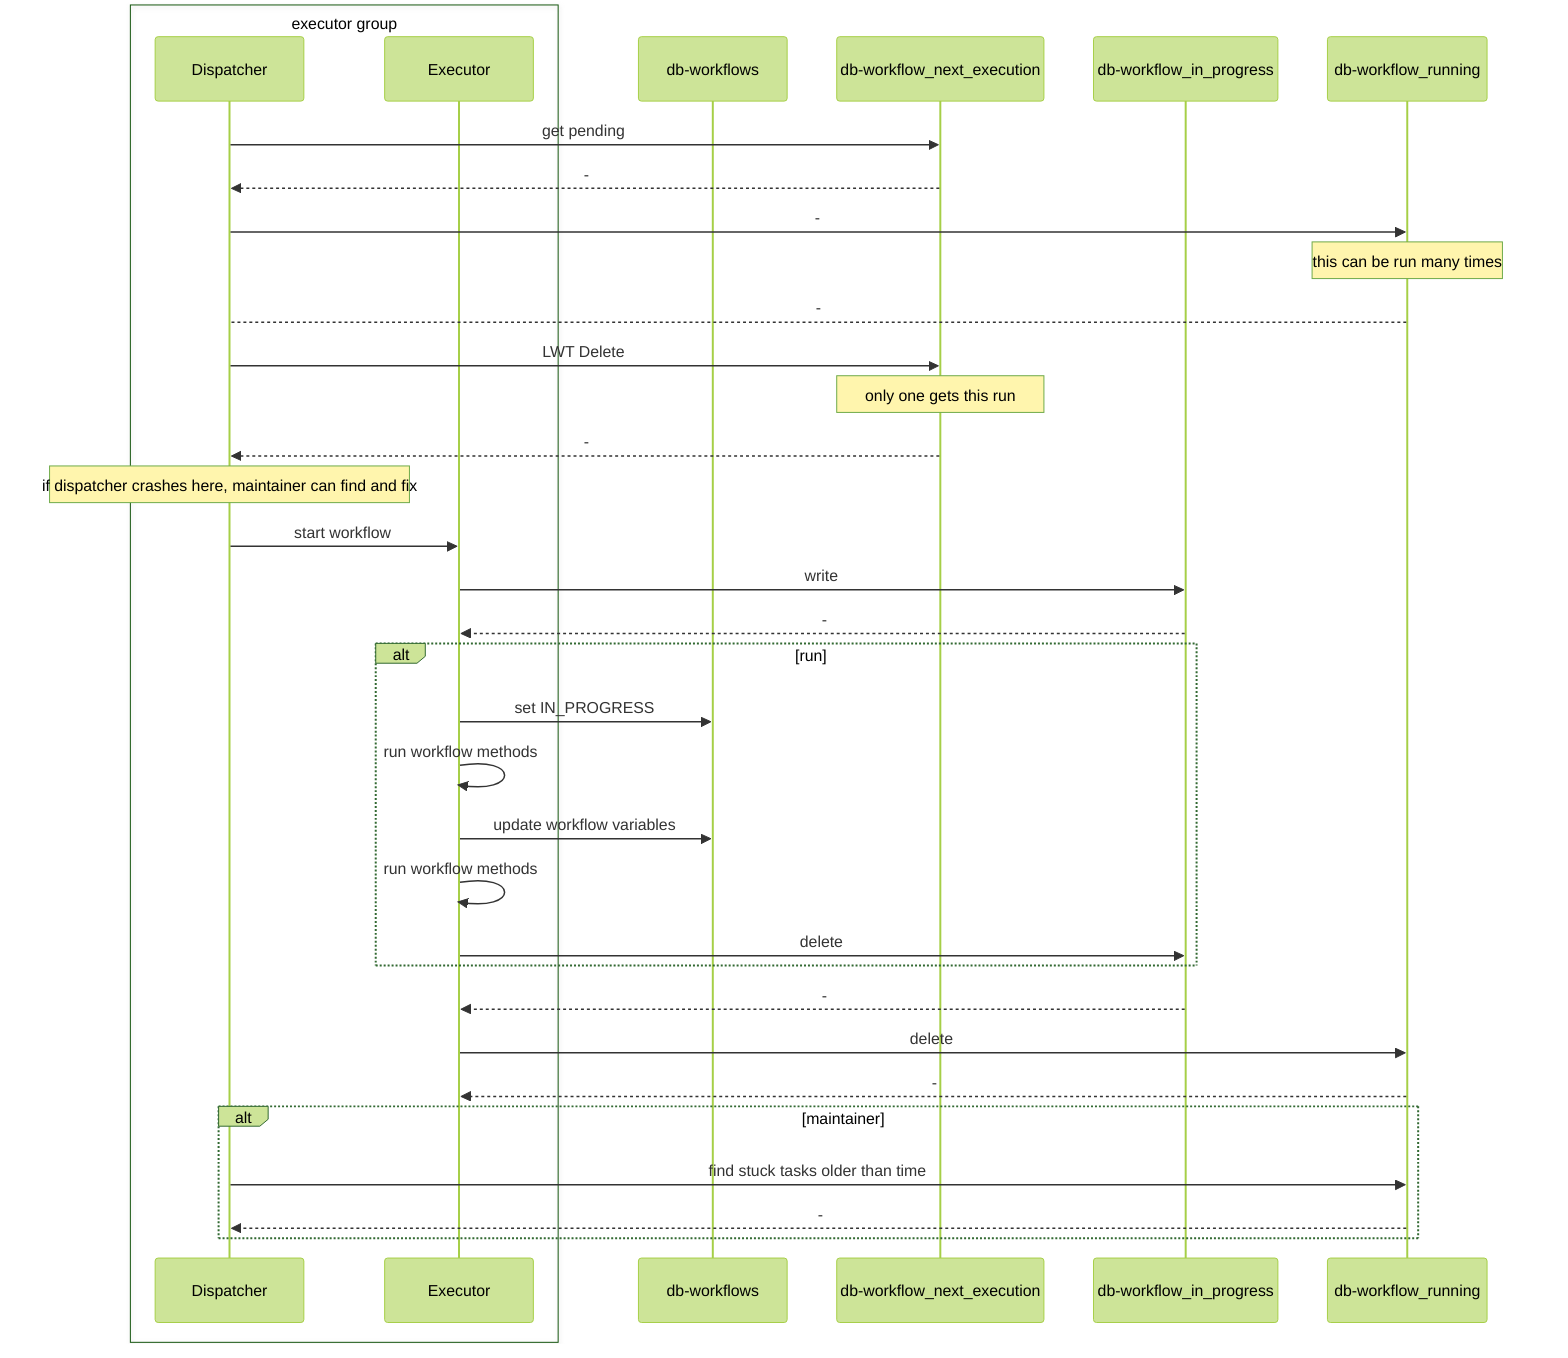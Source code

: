 %%{init: {'theme':'forest'}}%%
sequenceDiagram
    box executor group
    Participant Dispatcher
    Participant Executor
    end
    Participant db-workflows
    Participant db-workflow_next_execution
    Participant db-workflow_in_progress
    Dispatcher->>db-workflow_next_execution: get pending
    db-workflow_next_execution-->>Dispatcher: -
    Dispatcher->>db-workflow_running: -
    note over db-workflow_running: this can be run many times
    db-workflow_running-->Dispatcher: -
    Dispatcher->>db-workflow_next_execution: LWT Delete
    note over db-workflow_next_execution: only one gets this run
    db-workflow_next_execution-->>Dispatcher: -
    note over Dispatcher: if dispatcher crashes here, maintainer can find and fix
    Dispatcher->>Executor: start workflow
    Executor->>db-workflow_in_progress: write
    db-workflow_in_progress-->>Executor: -
    alt run
     Executor->>db-workflows: set IN_PROGRESS
     Executor->>Executor: run workflow methods
     Executor->>db-workflows: update workflow variables
     Executor->>Executor: run workflow methods
     Executor->>db-workflow_in_progress: delete
    end

    db-workflow_in_progress-->>Executor: -
    Executor->>db-workflow_running: delete
    db-workflow_running-->>Executor: -
    alt maintainer
    Dispatcher->>db-workflow_running:find stuck tasks older than time
    db-workflow_running-->>Dispatcher: -
    end